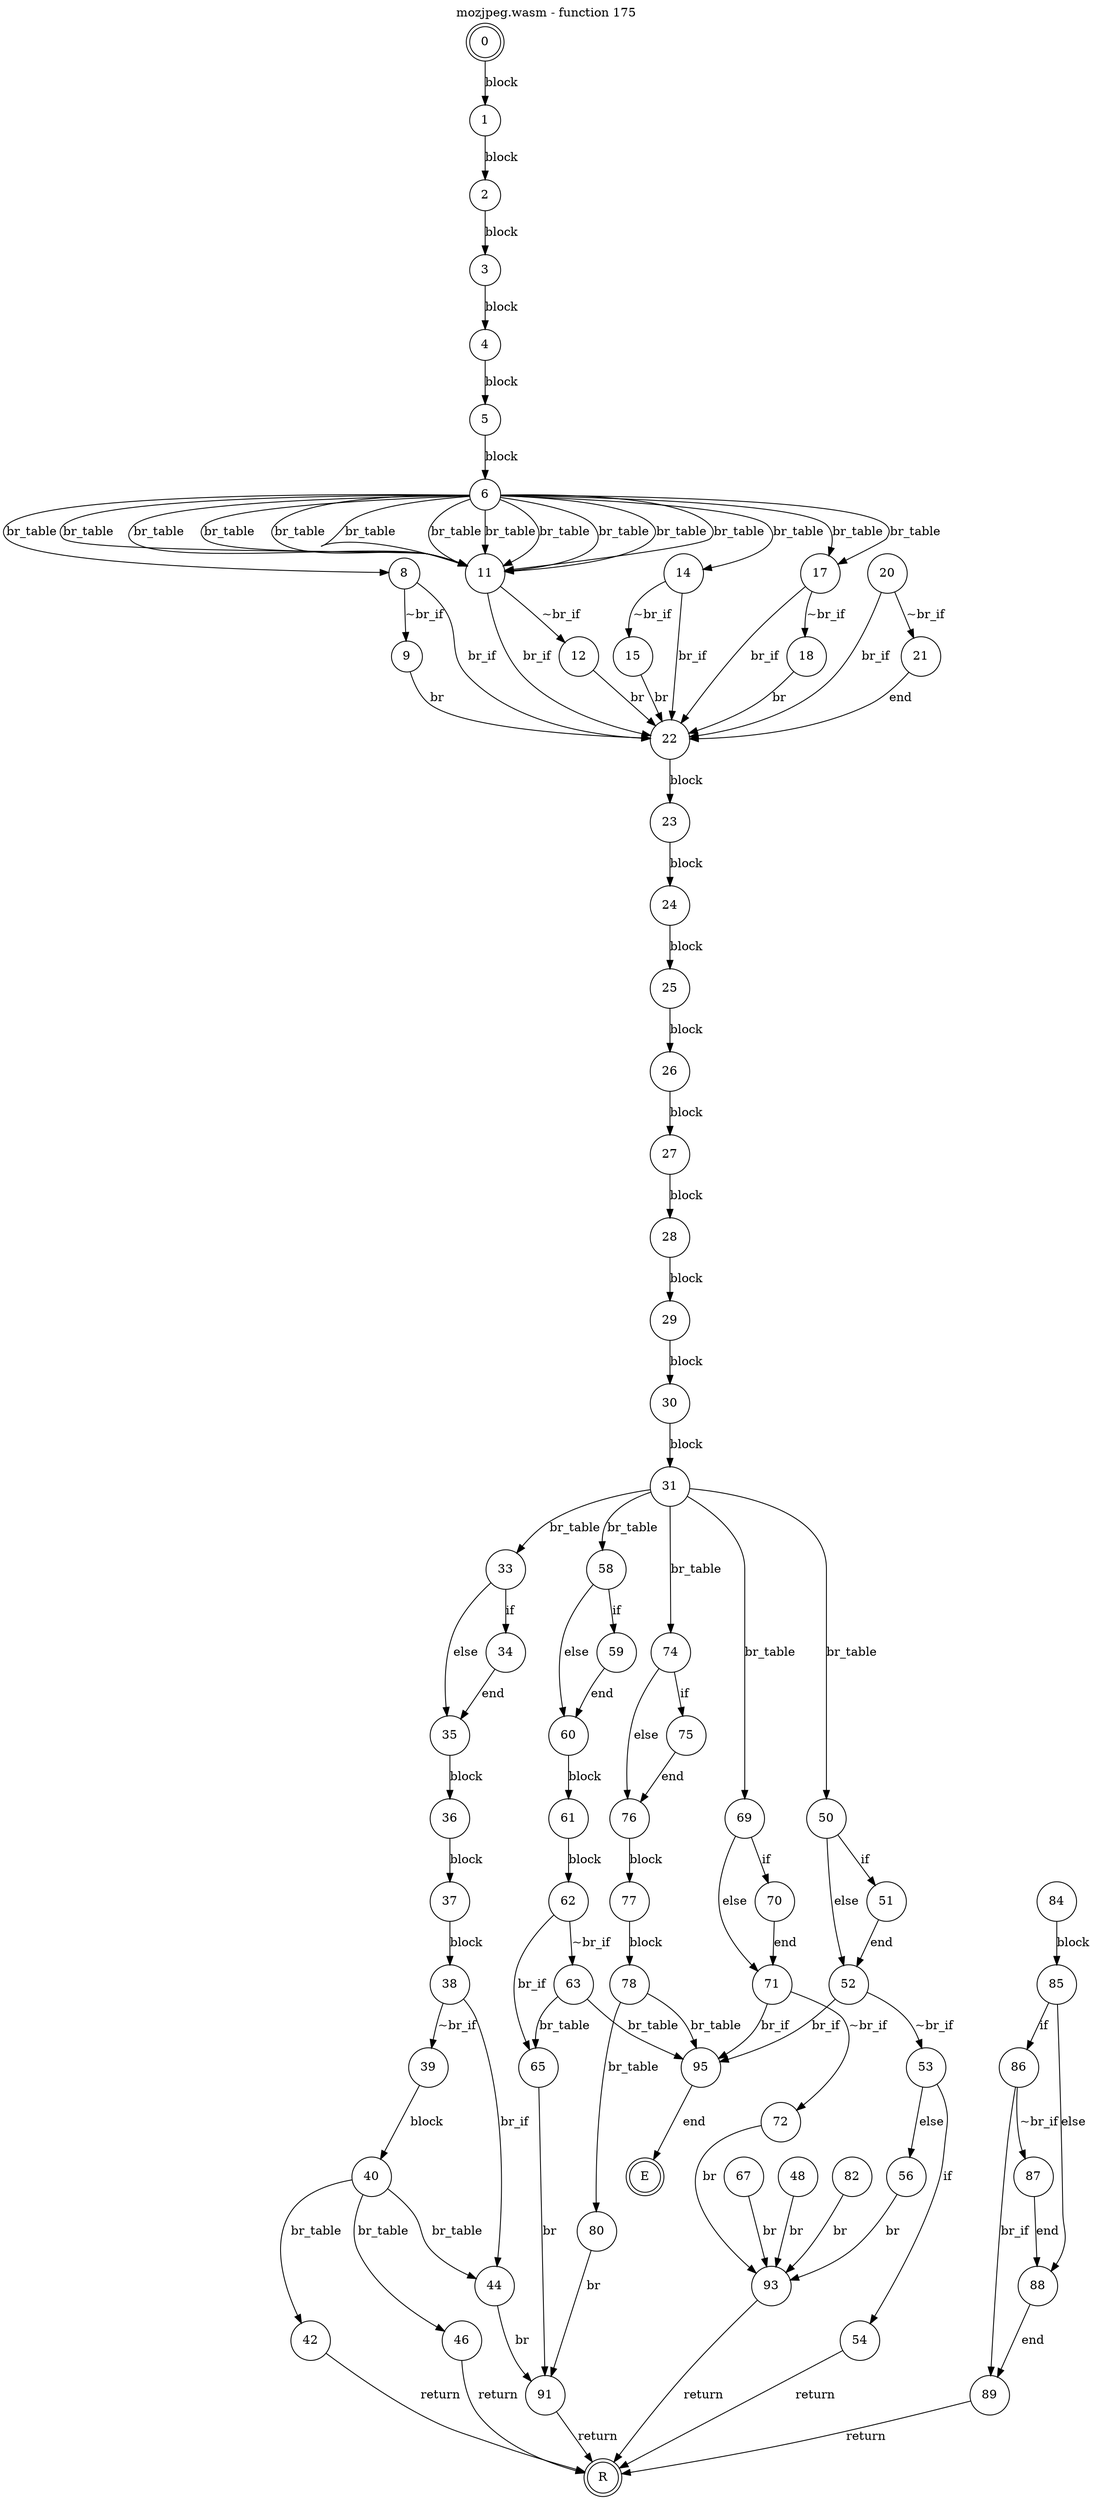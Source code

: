 digraph finite_state_machine {
    label = "mozjpeg.wasm - function 175"
    labelloc =  t
    labelfontsize = 16
    labelfontcolor = black
    labelfontname = "Helvetica"
    node [shape = doublecircle]; 0 E R ;
    node [shape = circle];
    0 -> 1[label="block"];
    1 -> 2[label="block"];
    2 -> 3[label="block"];
    3 -> 4[label="block"];
    4 -> 5[label="block"];
    5 -> 6[label="block"];
    6 -> 8[label="br_table"];
    6 -> 11[label="br_table"];
    6 -> 14[label="br_table"];
    6 -> 17[label="br_table"];
    6 -> 17[label="br_table"];
    6 -> 11[label="br_table"];
    6 -> 11[label="br_table"];
    6 -> 11[label="br_table"];
    6 -> 11[label="br_table"];
    6 -> 11[label="br_table"];
    6 -> 11[label="br_table"];
    6 -> 11[label="br_table"];
    6 -> 11[label="br_table"];
    6 -> 11[label="br_table"];
    6 -> 11[label="br_table"];
    8 -> 9[label="~br_if"];
    8 -> 22[label="br_if"];
    9 -> 22[label="br"];
    11 -> 12[label="~br_if"];
    11 -> 22[label="br_if"];
    12 -> 22[label="br"];
    14 -> 15[label="~br_if"];
    14 -> 22[label="br_if"];
    15 -> 22[label="br"];
    17 -> 18[label="~br_if"];
    17 -> 22[label="br_if"];
    18 -> 22[label="br"];
    20 -> 21[label="~br_if"];
    20 -> 22[label="br_if"];
    21 -> 22[label="end"];
    22 -> 23[label="block"];
    23 -> 24[label="block"];
    24 -> 25[label="block"];
    25 -> 26[label="block"];
    26 -> 27[label="block"];
    27 -> 28[label="block"];
    28 -> 29[label="block"];
    29 -> 30[label="block"];
    30 -> 31[label="block"];
    31 -> 33[label="br_table"];
    31 -> 50[label="br_table"];
    31 -> 58[label="br_table"];
    31 -> 69[label="br_table"];
    31 -> 74[label="br_table"];
    33 -> 34[label="if"];
    33 -> 35[label="else"];
    34 -> 35[label="end"];
    35 -> 36[label="block"];
    36 -> 37[label="block"];
    37 -> 38[label="block"];
    38 -> 39[label="~br_if"];
    38 -> 44[label="br_if"];
    39 -> 40[label="block"];
    40 -> 42[label="br_table"];
    40 -> 44[label="br_table"];
    40 -> 46[label="br_table"];
    42 -> R[label="return"];
    44 -> 91[label="br"];
    46 -> R[label="return"];
    48 -> 93[label="br"];
    50 -> 51[label="if"];
    50 -> 52[label="else"];
    51 -> 52[label="end"];
    52 -> 53[label="~br_if"];
    52 -> 95[label="br_if"];
    53 -> 54[label="if"];
    53 -> 56[label="else"];
    54 -> R[label="return"];
    56 -> 93[label="br"];
    58 -> 59[label="if"];
    58 -> 60[label="else"];
    59 -> 60[label="end"];
    60 -> 61[label="block"];
    61 -> 62[label="block"];
    62 -> 63[label="~br_if"];
    62 -> 65[label="br_if"];
    63 -> 65[label="br_table"];
    63 -> 95[label="br_table"];
    65 -> 91[label="br"];
    67 -> 93[label="br"];
    69 -> 70[label="if"];
    69 -> 71[label="else"];
    70 -> 71[label="end"];
    71 -> 72[label="~br_if"];
    71 -> 95[label="br_if"];
    72 -> 93[label="br"];
    74 -> 75[label="if"];
    74 -> 76[label="else"];
    75 -> 76[label="end"];
    76 -> 77[label="block"];
    77 -> 78[label="block"];
    78 -> 80[label="br_table"];
    78 -> 95[label="br_table"];
    80 -> 91[label="br"];
    82 -> 93[label="br"];
    84 -> 85[label="block"];
    85 -> 86[label="if"];
    85 -> 88[label="else"];
    86 -> 87[label="~br_if"];
    86 -> 89[label="br_if"];
    87 -> 88[label="end"];
    88 -> 89[label="end"];
    89 -> R[label="return"];
    91 -> R[label="return"];
    93 -> R[label="return"];
    95 -> E[label="end"];
}
